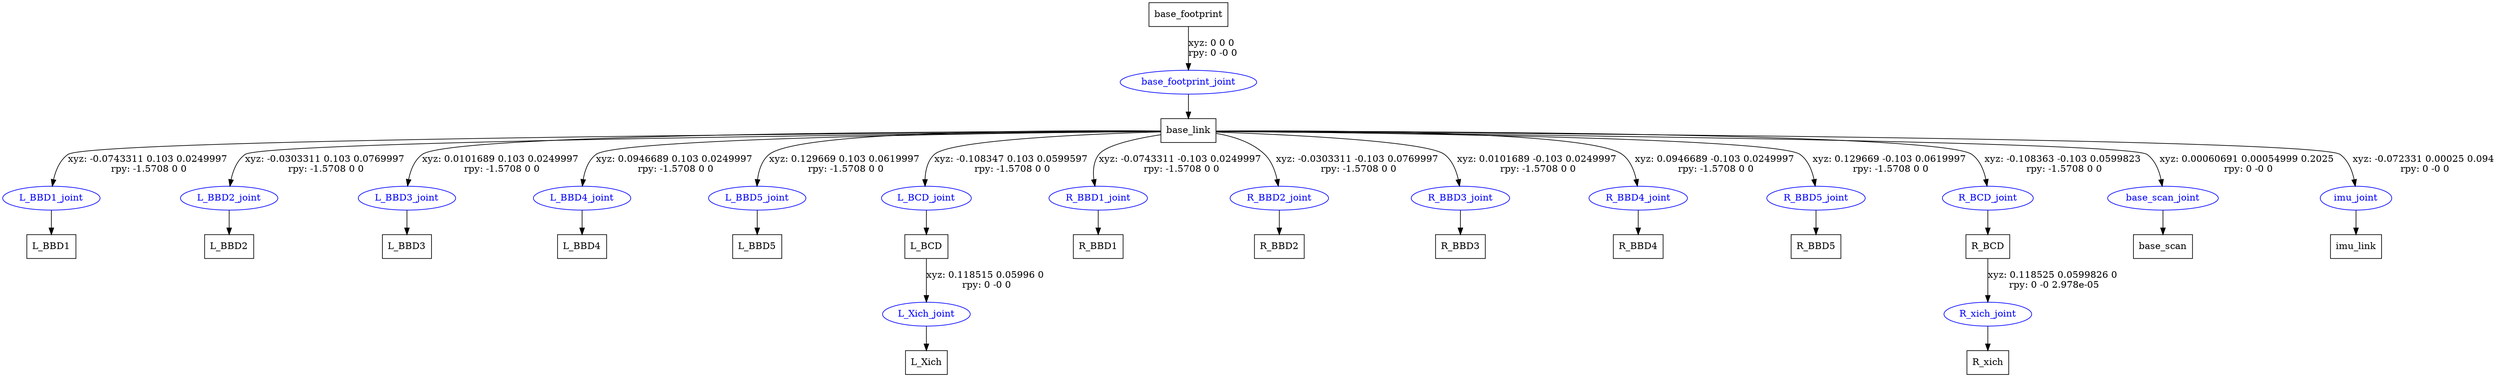 digraph G {
node [shape=box];
"base_footprint" [label="base_footprint"];
"base_link" [label="base_link"];
"L_BBD1" [label="L_BBD1"];
"L_BBD2" [label="L_BBD2"];
"L_BBD3" [label="L_BBD3"];
"L_BBD4" [label="L_BBD4"];
"L_BBD5" [label="L_BBD5"];
"L_BCD" [label="L_BCD"];
"L_Xich" [label="L_Xich"];
"R_BBD1" [label="R_BBD1"];
"R_BBD2" [label="R_BBD2"];
"R_BBD3" [label="R_BBD3"];
"R_BBD4" [label="R_BBD4"];
"R_BBD5" [label="R_BBD5"];
"R_BCD" [label="R_BCD"];
"R_xich" [label="R_xich"];
"base_scan" [label="base_scan"];
"imu_link" [label="imu_link"];
node [shape=ellipse, color=blue, fontcolor=blue];
"base_footprint" -> "base_footprint_joint" [label="xyz: 0 0 0 \nrpy: 0 -0 0"]
"base_footprint_joint" -> "base_link"
"base_link" -> "L_BBD1_joint" [label="xyz: -0.0743311 0.103 0.0249997 \nrpy: -1.5708 0 0"]
"L_BBD1_joint" -> "L_BBD1"
"base_link" -> "L_BBD2_joint" [label="xyz: -0.0303311 0.103 0.0769997 \nrpy: -1.5708 0 0"]
"L_BBD2_joint" -> "L_BBD2"
"base_link" -> "L_BBD3_joint" [label="xyz: 0.0101689 0.103 0.0249997 \nrpy: -1.5708 0 0"]
"L_BBD3_joint" -> "L_BBD3"
"base_link" -> "L_BBD4_joint" [label="xyz: 0.0946689 0.103 0.0249997 \nrpy: -1.5708 0 0"]
"L_BBD4_joint" -> "L_BBD4"
"base_link" -> "L_BBD5_joint" [label="xyz: 0.129669 0.103 0.0619997 \nrpy: -1.5708 0 0"]
"L_BBD5_joint" -> "L_BBD5"
"base_link" -> "L_BCD_joint" [label="xyz: -0.108347 0.103 0.0599597 \nrpy: -1.5708 0 0"]
"L_BCD_joint" -> "L_BCD"
"L_BCD" -> "L_Xich_joint" [label="xyz: 0.118515 0.05996 0 \nrpy: 0 -0 0"]
"L_Xich_joint" -> "L_Xich"
"base_link" -> "R_BBD1_joint" [label="xyz: -0.0743311 -0.103 0.0249997 \nrpy: -1.5708 0 0"]
"R_BBD1_joint" -> "R_BBD1"
"base_link" -> "R_BBD2_joint" [label="xyz: -0.0303311 -0.103 0.0769997 \nrpy: -1.5708 0 0"]
"R_BBD2_joint" -> "R_BBD2"
"base_link" -> "R_BBD3_joint" [label="xyz: 0.0101689 -0.103 0.0249997 \nrpy: -1.5708 0 0"]
"R_BBD3_joint" -> "R_BBD3"
"base_link" -> "R_BBD4_joint" [label="xyz: 0.0946689 -0.103 0.0249997 \nrpy: -1.5708 0 0"]
"R_BBD4_joint" -> "R_BBD4"
"base_link" -> "R_BBD5_joint" [label="xyz: 0.129669 -0.103 0.0619997 \nrpy: -1.5708 0 0"]
"R_BBD5_joint" -> "R_BBD5"
"base_link" -> "R_BCD_joint" [label="xyz: -0.108363 -0.103 0.0599823 \nrpy: -1.5708 0 0"]
"R_BCD_joint" -> "R_BCD"
"R_BCD" -> "R_xich_joint" [label="xyz: 0.118525 0.0599826 0 \nrpy: 0 -0 2.978e-05"]
"R_xich_joint" -> "R_xich"
"base_link" -> "base_scan_joint" [label="xyz: 0.00060691 0.00054999 0.2025 \nrpy: 0 -0 0"]
"base_scan_joint" -> "base_scan"
"base_link" -> "imu_joint" [label="xyz: -0.072331 0.00025 0.094 \nrpy: 0 -0 0"]
"imu_joint" -> "imu_link"
}
